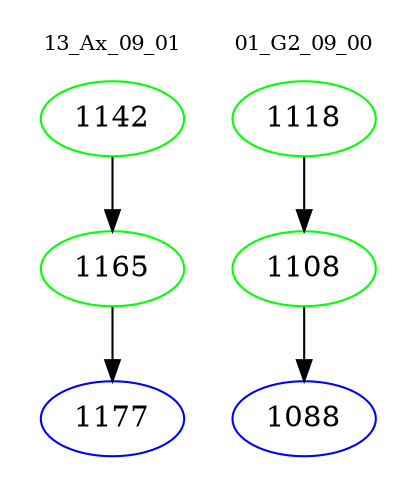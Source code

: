 digraph{
subgraph cluster_0 {
color = white
label = "13_Ax_09_01";
fontsize=10;
T0_1142 [label="1142", color="green"]
T0_1142 -> T0_1165 [color="black"]
T0_1165 [label="1165", color="green"]
T0_1165 -> T0_1177 [color="black"]
T0_1177 [label="1177", color="blue"]
}
subgraph cluster_1 {
color = white
label = "01_G2_09_00";
fontsize=10;
T1_1118 [label="1118", color="green"]
T1_1118 -> T1_1108 [color="black"]
T1_1108 [label="1108", color="green"]
T1_1108 -> T1_1088 [color="black"]
T1_1088 [label="1088", color="blue"]
}
}
